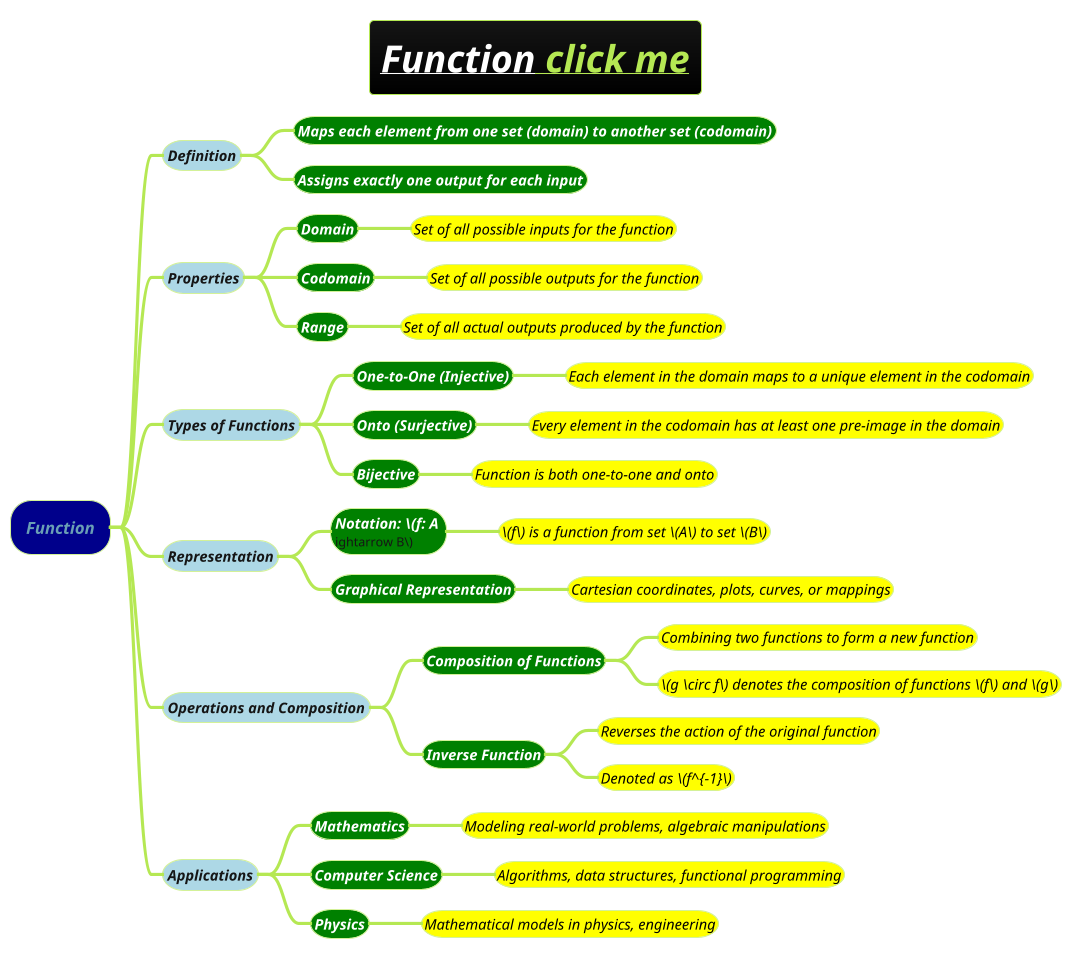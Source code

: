 @startmindmap
title =<i><b><u>[[docs/books/1-books-backlog/mathematics/img_2.png Function]] click me
!theme hacker

*[#darkblue] <i>Function
**[#lightblue] <i><color #blac><size:14>Definition
***[#green] <b><i><color #white><size:14>Maps each element from one set (domain) to another set (codomain)
***[#green] <b><i><color #white><size:14>Assigns exactly one output for each input
**[#lightblue] <i><color #blac><size:14>Properties
***[#green] <b><i><color #white><size:14>Domain
****[#yellow] <i><color #black><size:14>Set of all possible inputs for the function
***[#green] <b><i><color #white><size:14>Codomain
****[#yellow] <i><color #black><size:14>Set of all possible outputs for the function
***[#green] <b><i><color #white><size:14>Range
****[#yellow] <i><color #black><size:14>Set of all actual outputs produced by the function
**[#lightblue] <i><color #blac><size:14>Types of Functions
***[#green] <b><i><color #white><size:14>One-to-One (Injective)
****[#yellow] <i><color #black><size:14>Each element in the domain maps to a unique element in the codomain
***[#green] <b><i><color #white><size:14>Onto (Surjective)
****[#yellow] <i><color #black><size:14>Every element in the codomain has at least one pre-image in the domain
***[#green] <b><i><color #white><size:14>Bijective
****[#yellow] <i><color #black><size:14>Function is both one-to-one and onto
**[#lightblue] <i><color #blac><size:14>Representation
***[#green] <b><i><color #white><size:14>Notation: \(f: A \rightarrow B\)
****[#yellow] <i><color #black><size:14>\(f\) is a function from set \(A\) to set \(B\)
***[#green] <b><i><color #white><size:14>Graphical Representation
****[#yellow] <i><color #black><size:14>Cartesian coordinates, plots, curves, or mappings
**[#lightblue] <i><color #blac><size:14>Operations and Composition
***[#green] <b><i><color #white><size:14>Composition of Functions
****[#yellow] <i><color #black><size:14>Combining two functions to form a new function
****[#yellow] <i><color #black><size:14>\(g \circ f\) denotes the composition of functions \(f\) and \(g\)
***[#green] <b><i><color #white><size:14>Inverse Function
****[#yellow] <i><color #black><size:14>Reverses the action of the original function
****[#yellow] <i><color #black><size:14>Denoted as \(f^{-1}\)
**[#lightblue] <i><color #blac><size:14>Applications
***[#green] <b><i><color #white><size:14>Mathematics
****[#yellow] <i><color #black><size:14>Modeling real-world problems, algebraic manipulations
***[#green] <b><i><color #white><size:14>Computer Science
****[#yellow] <i><color #black><size:14>Algorithms, data structures, functional programming
***[#green] <b><i><color #white><size:14>Physics
****[#yellow] <i><color #black><size:14>Mathematical models in physics, engineering
@endmindmap
